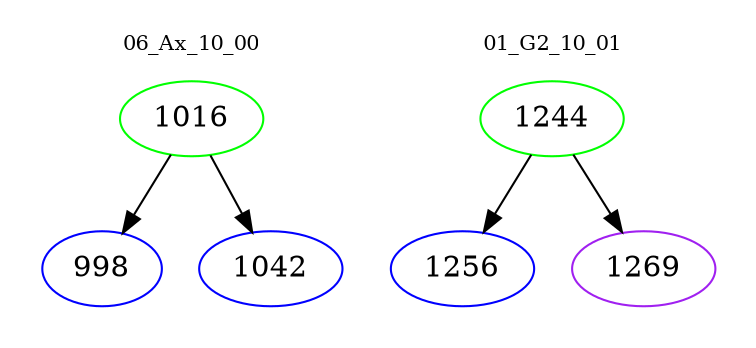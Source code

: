 digraph{
subgraph cluster_0 {
color = white
label = "06_Ax_10_00";
fontsize=10;
T0_1016 [label="1016", color="green"]
T0_1016 -> T0_998 [color="black"]
T0_998 [label="998", color="blue"]
T0_1016 -> T0_1042 [color="black"]
T0_1042 [label="1042", color="blue"]
}
subgraph cluster_1 {
color = white
label = "01_G2_10_01";
fontsize=10;
T1_1244 [label="1244", color="green"]
T1_1244 -> T1_1256 [color="black"]
T1_1256 [label="1256", color="blue"]
T1_1244 -> T1_1269 [color="black"]
T1_1269 [label="1269", color="purple"]
}
}
